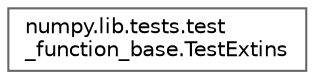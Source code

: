 digraph "Graphical Class Hierarchy"
{
 // LATEX_PDF_SIZE
  bgcolor="transparent";
  edge [fontname=Helvetica,fontsize=10,labelfontname=Helvetica,labelfontsize=10];
  node [fontname=Helvetica,fontsize=10,shape=box,height=0.2,width=0.4];
  rankdir="LR";
  Node0 [id="Node000000",label="numpy.lib.tests.test\l_function_base.TestExtins",height=0.2,width=0.4,color="grey40", fillcolor="white", style="filled",URL="$d6/db5/classnumpy_1_1lib_1_1tests_1_1test__function__base_1_1TestExtins.html",tooltip=" "];
}
